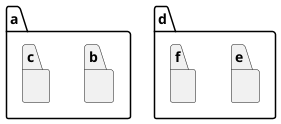 {
  "sha1": "9dy31r9ogammenl1wr1ealgigcc1c6q",
  "insertion": {
    "when": "2024-05-30T20:48:21.662Z",
    "url": "https://forum.plantuml.net/9893/more-compact-specification-of-nested-namespaces",
    "user": "plantuml@gmail.com"
  }
}
@startuml
namespace a {
}
namespace a.b {
}
namespace a.c {
}
namespace d {
    namespace e {
    }
    namespace f {
    }
}
@enduml
